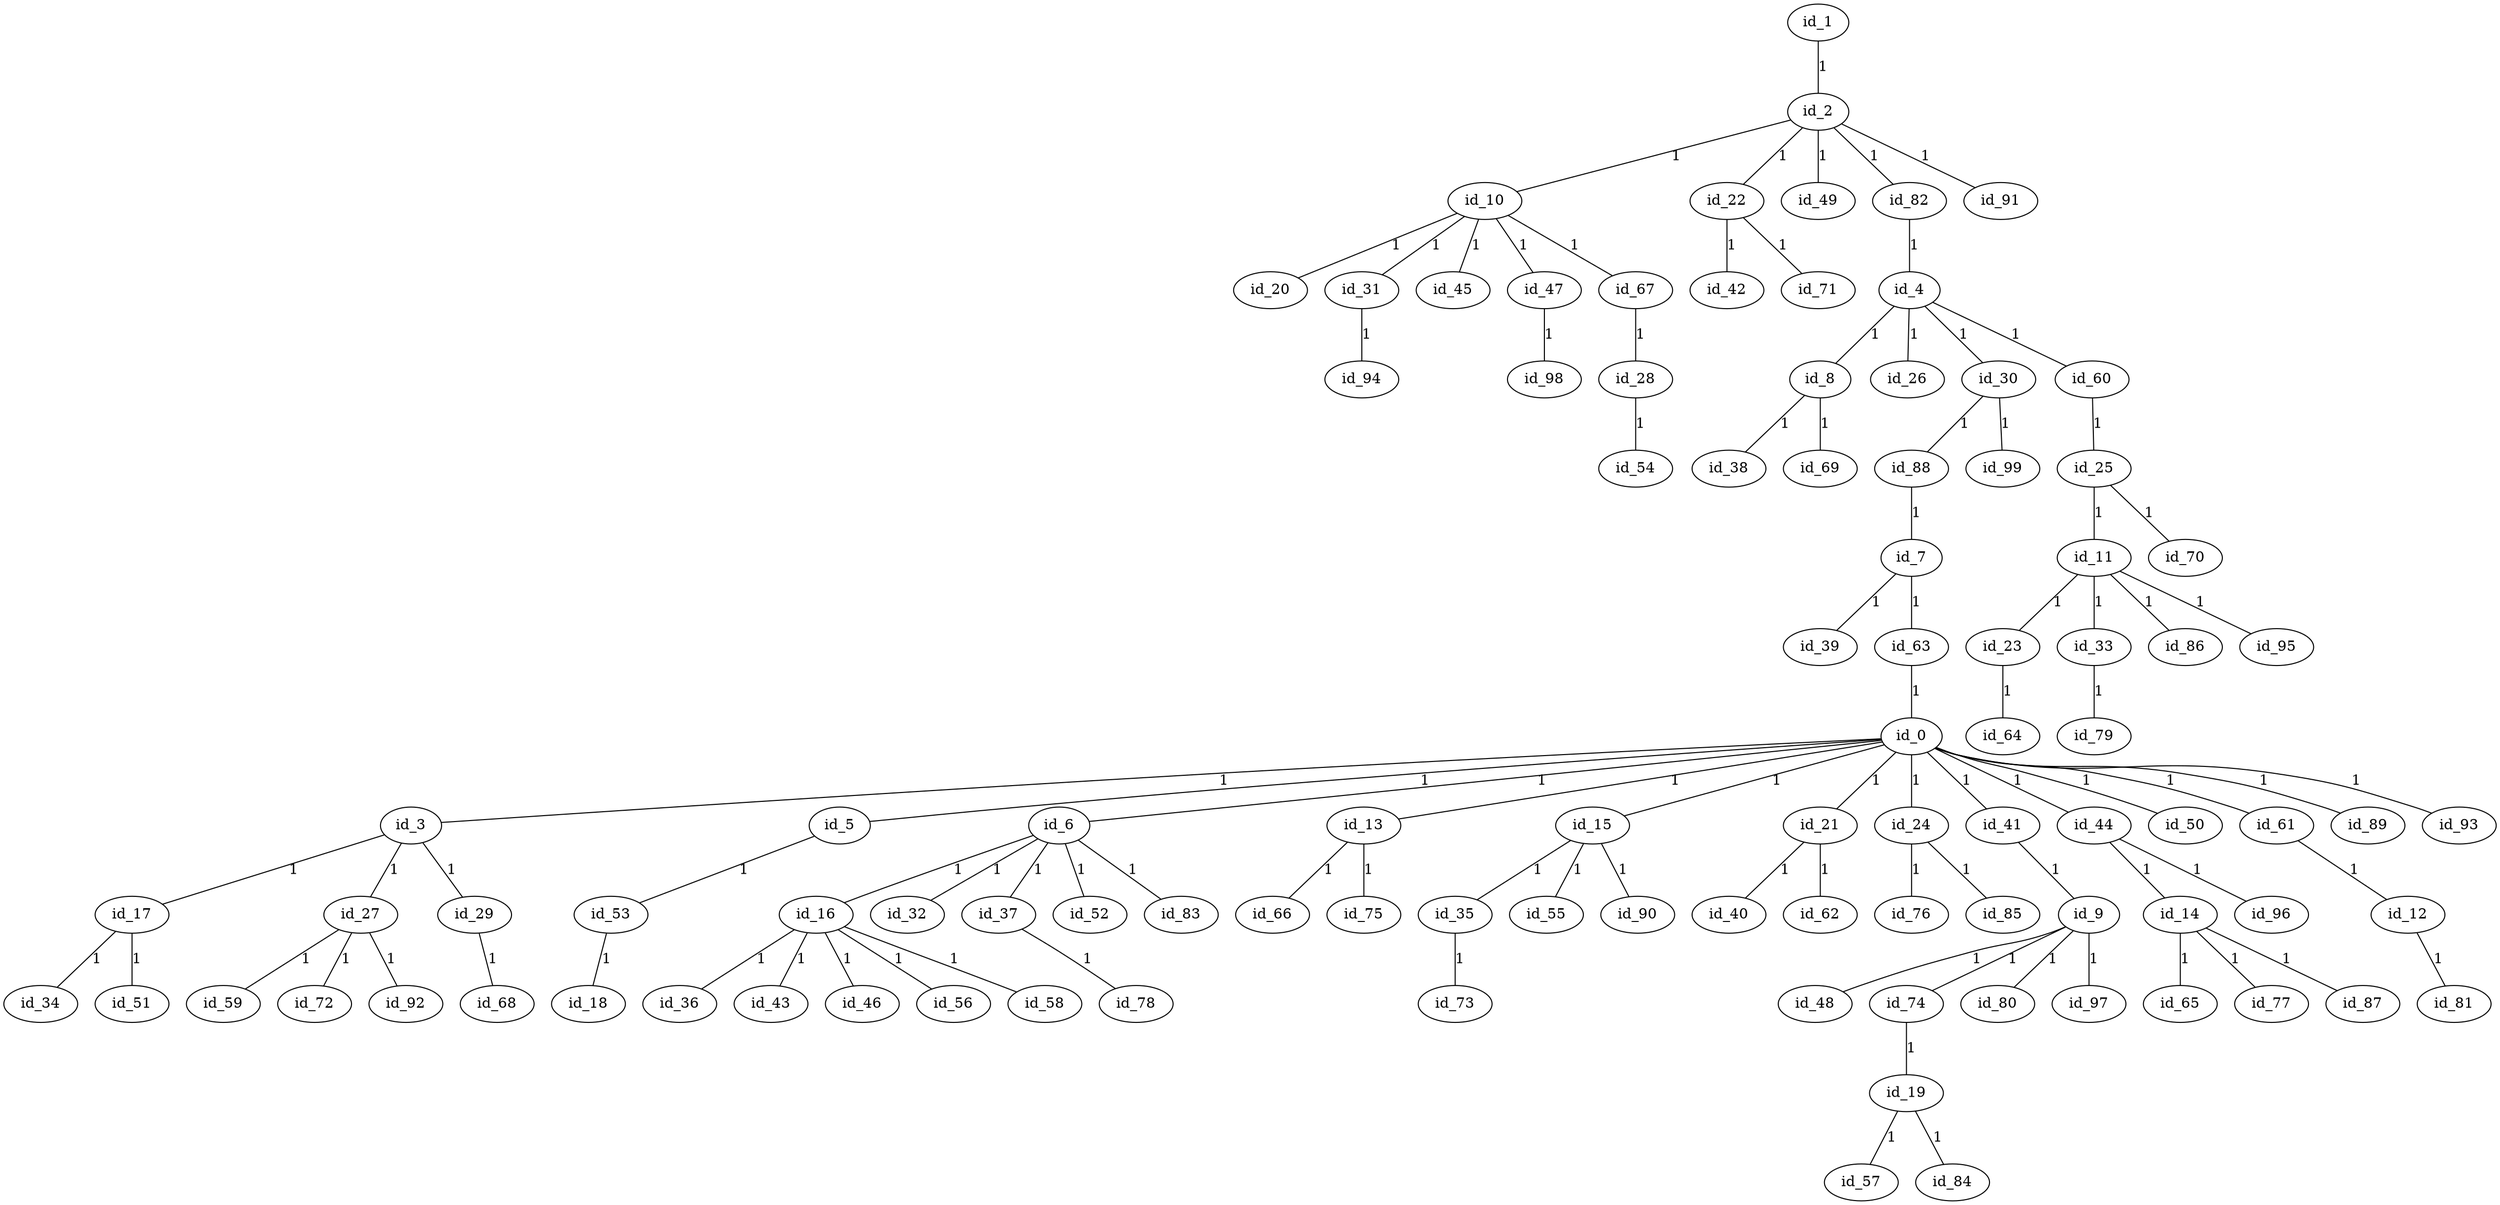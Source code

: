 graph GR{
id_0;
id_1;
id_2;
id_3;
id_4;
id_5;
id_6;
id_7;
id_8;
id_9;
id_10;
id_11;
id_12;
id_13;
id_14;
id_15;
id_16;
id_17;
id_18;
id_19;
id_20;
id_21;
id_22;
id_23;
id_24;
id_25;
id_26;
id_27;
id_28;
id_29;
id_30;
id_31;
id_32;
id_33;
id_34;
id_35;
id_36;
id_37;
id_38;
id_39;
id_40;
id_41;
id_42;
id_43;
id_44;
id_45;
id_46;
id_47;
id_48;
id_49;
id_50;
id_51;
id_52;
id_53;
id_54;
id_55;
id_56;
id_57;
id_58;
id_59;
id_60;
id_61;
id_62;
id_63;
id_64;
id_65;
id_66;
id_67;
id_68;
id_69;
id_70;
id_71;
id_72;
id_73;
id_74;
id_75;
id_76;
id_77;
id_78;
id_79;
id_80;
id_81;
id_82;
id_83;
id_84;
id_85;
id_86;
id_87;
id_88;
id_89;
id_90;
id_91;
id_92;
id_93;
id_94;
id_95;
id_96;
id_97;
id_98;
id_99;
id_1--id_2[label=1];
id_2--id_82[label=1];
id_82--id_4[label=1];
id_4--id_30[label=1];
id_30--id_99[label=1];
id_30--id_88[label=1];
id_88--id_7[label=1];
id_7--id_63[label=1];
id_63--id_0[label=1];
id_0--id_24[label=1];
id_24--id_76[label=1];
id_24--id_85[label=1];
id_0--id_3[label=1];
id_3--id_27[label=1];
id_27--id_59[label=1];
id_27--id_72[label=1];
id_27--id_92[label=1];
id_3--id_29[label=1];
id_29--id_68[label=1];
id_3--id_17[label=1];
id_17--id_51[label=1];
id_17--id_34[label=1];
id_0--id_44[label=1];
id_44--id_14[label=1];
id_14--id_77[label=1];
id_14--id_65[label=1];
id_14--id_87[label=1];
id_44--id_96[label=1];
id_0--id_93[label=1];
id_0--id_89[label=1];
id_0--id_6[label=1];
id_6--id_16[label=1];
id_16--id_56[label=1];
id_16--id_43[label=1];
id_16--id_58[label=1];
id_16--id_46[label=1];
id_16--id_36[label=1];
id_6--id_32[label=1];
id_6--id_52[label=1];
id_6--id_83[label=1];
id_6--id_37[label=1];
id_37--id_78[label=1];
id_0--id_15[label=1];
id_15--id_90[label=1];
id_15--id_55[label=1];
id_15--id_35[label=1];
id_35--id_73[label=1];
id_0--id_41[label=1];
id_41--id_9[label=1];
id_9--id_74[label=1];
id_74--id_19[label=1];
id_19--id_84[label=1];
id_19--id_57[label=1];
id_9--id_97[label=1];
id_9--id_80[label=1];
id_9--id_48[label=1];
id_0--id_21[label=1];
id_21--id_62[label=1];
id_21--id_40[label=1];
id_0--id_61[label=1];
id_61--id_12[label=1];
id_12--id_81[label=1];
id_0--id_50[label=1];
id_0--id_13[label=1];
id_13--id_75[label=1];
id_13--id_66[label=1];
id_0--id_5[label=1];
id_5--id_53[label=1];
id_53--id_18[label=1];
id_7--id_39[label=1];
id_4--id_60[label=1];
id_60--id_25[label=1];
id_25--id_70[label=1];
id_25--id_11[label=1];
id_11--id_95[label=1];
id_11--id_23[label=1];
id_23--id_64[label=1];
id_11--id_33[label=1];
id_33--id_79[label=1];
id_11--id_86[label=1];
id_4--id_26[label=1];
id_4--id_8[label=1];
id_8--id_69[label=1];
id_8--id_38[label=1];
id_2--id_10[label=1];
id_10--id_20[label=1];
id_10--id_47[label=1];
id_47--id_98[label=1];
id_10--id_67[label=1];
id_67--id_28[label=1];
id_28--id_54[label=1];
id_10--id_31[label=1];
id_31--id_94[label=1];
id_10--id_45[label=1];
id_2--id_22[label=1];
id_22--id_71[label=1];
id_22--id_42[label=1];
id_2--id_91[label=1];
id_2--id_49[label=1];
}